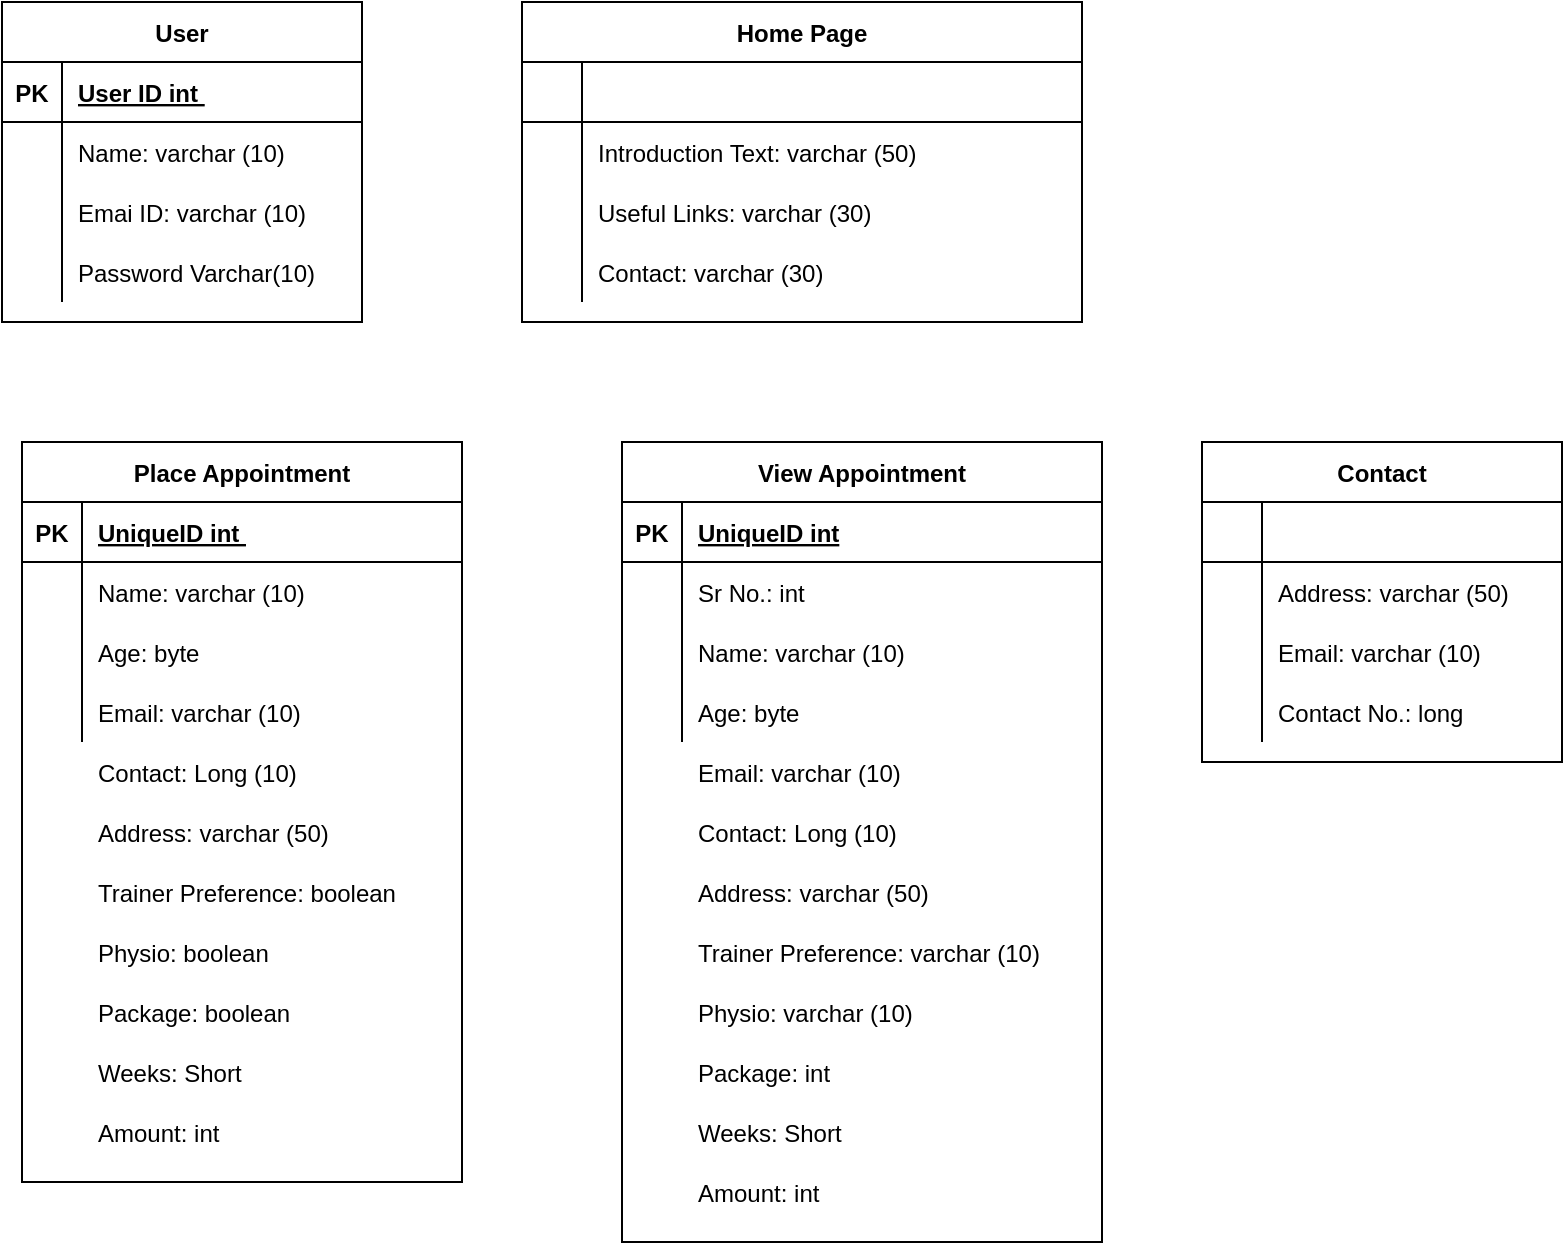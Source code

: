 <mxfile version="14.9.7" type="github">
  <diagram id="24LHwr3LPrmplzdwor-W" name="Page-1">
    <mxGraphModel dx="1038" dy="469" grid="1" gridSize="10" guides="1" tooltips="1" connect="1" arrows="1" fold="1" page="1" pageScale="1" pageWidth="850" pageHeight="1100" math="0" shadow="0">
      <root>
        <mxCell id="0" />
        <mxCell id="1" parent="0" />
        <mxCell id="-eeA9KjMYzKJ0V8_IV6V-1" value="User" style="shape=table;startSize=30;container=1;collapsible=1;childLayout=tableLayout;fixedRows=1;rowLines=0;fontStyle=1;align=center;resizeLast=1;" vertex="1" parent="1">
          <mxGeometry x="20" y="30" width="180" height="160" as="geometry" />
        </mxCell>
        <mxCell id="-eeA9KjMYzKJ0V8_IV6V-2" value="" style="shape=partialRectangle;collapsible=0;dropTarget=0;pointerEvents=0;fillColor=none;top=0;left=0;bottom=1;right=0;points=[[0,0.5],[1,0.5]];portConstraint=eastwest;" vertex="1" parent="-eeA9KjMYzKJ0V8_IV6V-1">
          <mxGeometry y="30" width="180" height="30" as="geometry" />
        </mxCell>
        <mxCell id="-eeA9KjMYzKJ0V8_IV6V-3" value="PK" style="shape=partialRectangle;connectable=0;fillColor=none;top=0;left=0;bottom=0;right=0;fontStyle=1;overflow=hidden;" vertex="1" parent="-eeA9KjMYzKJ0V8_IV6V-2">
          <mxGeometry width="30" height="30" as="geometry" />
        </mxCell>
        <mxCell id="-eeA9KjMYzKJ0V8_IV6V-4" value="User ID int " style="shape=partialRectangle;connectable=0;fillColor=none;top=0;left=0;bottom=0;right=0;align=left;spacingLeft=6;fontStyle=5;overflow=hidden;" vertex="1" parent="-eeA9KjMYzKJ0V8_IV6V-2">
          <mxGeometry x="30" width="150" height="30" as="geometry" />
        </mxCell>
        <mxCell id="-eeA9KjMYzKJ0V8_IV6V-5" value="" style="shape=partialRectangle;collapsible=0;dropTarget=0;pointerEvents=0;fillColor=none;top=0;left=0;bottom=0;right=0;points=[[0,0.5],[1,0.5]];portConstraint=eastwest;" vertex="1" parent="-eeA9KjMYzKJ0V8_IV6V-1">
          <mxGeometry y="60" width="180" height="30" as="geometry" />
        </mxCell>
        <mxCell id="-eeA9KjMYzKJ0V8_IV6V-6" value="" style="shape=partialRectangle;connectable=0;fillColor=none;top=0;left=0;bottom=0;right=0;editable=1;overflow=hidden;" vertex="1" parent="-eeA9KjMYzKJ0V8_IV6V-5">
          <mxGeometry width="30" height="30" as="geometry" />
        </mxCell>
        <mxCell id="-eeA9KjMYzKJ0V8_IV6V-7" value="Name: varchar (10)" style="shape=partialRectangle;connectable=0;fillColor=none;top=0;left=0;bottom=0;right=0;align=left;spacingLeft=6;overflow=hidden;" vertex="1" parent="-eeA9KjMYzKJ0V8_IV6V-5">
          <mxGeometry x="30" width="150" height="30" as="geometry" />
        </mxCell>
        <mxCell id="-eeA9KjMYzKJ0V8_IV6V-8" value="" style="shape=partialRectangle;collapsible=0;dropTarget=0;pointerEvents=0;fillColor=none;top=0;left=0;bottom=0;right=0;points=[[0,0.5],[1,0.5]];portConstraint=eastwest;" vertex="1" parent="-eeA9KjMYzKJ0V8_IV6V-1">
          <mxGeometry y="90" width="180" height="30" as="geometry" />
        </mxCell>
        <mxCell id="-eeA9KjMYzKJ0V8_IV6V-9" value="" style="shape=partialRectangle;connectable=0;fillColor=none;top=0;left=0;bottom=0;right=0;editable=1;overflow=hidden;" vertex="1" parent="-eeA9KjMYzKJ0V8_IV6V-8">
          <mxGeometry width="30" height="30" as="geometry" />
        </mxCell>
        <mxCell id="-eeA9KjMYzKJ0V8_IV6V-10" value="Emai ID: varchar (10)" style="shape=partialRectangle;connectable=0;fillColor=none;top=0;left=0;bottom=0;right=0;align=left;spacingLeft=6;overflow=hidden;" vertex="1" parent="-eeA9KjMYzKJ0V8_IV6V-8">
          <mxGeometry x="30" width="150" height="30" as="geometry" />
        </mxCell>
        <mxCell id="-eeA9KjMYzKJ0V8_IV6V-11" value="" style="shape=partialRectangle;collapsible=0;dropTarget=0;pointerEvents=0;fillColor=none;top=0;left=0;bottom=0;right=0;points=[[0,0.5],[1,0.5]];portConstraint=eastwest;" vertex="1" parent="-eeA9KjMYzKJ0V8_IV6V-1">
          <mxGeometry y="120" width="180" height="30" as="geometry" />
        </mxCell>
        <mxCell id="-eeA9KjMYzKJ0V8_IV6V-12" value="" style="shape=partialRectangle;connectable=0;fillColor=none;top=0;left=0;bottom=0;right=0;editable=1;overflow=hidden;" vertex="1" parent="-eeA9KjMYzKJ0V8_IV6V-11">
          <mxGeometry width="30" height="30" as="geometry" />
        </mxCell>
        <mxCell id="-eeA9KjMYzKJ0V8_IV6V-13" value="Password Varchar(10)" style="shape=partialRectangle;connectable=0;fillColor=none;top=0;left=0;bottom=0;right=0;align=left;spacingLeft=6;overflow=hidden;" vertex="1" parent="-eeA9KjMYzKJ0V8_IV6V-11">
          <mxGeometry x="30" width="150" height="30" as="geometry" />
        </mxCell>
        <mxCell id="-eeA9KjMYzKJ0V8_IV6V-14" value="Home Page" style="shape=table;startSize=30;container=1;collapsible=1;childLayout=tableLayout;fixedRows=1;rowLines=0;fontStyle=1;align=center;resizeLast=1;" vertex="1" parent="1">
          <mxGeometry x="280" y="30" width="280" height="160" as="geometry" />
        </mxCell>
        <mxCell id="-eeA9KjMYzKJ0V8_IV6V-15" value="" style="shape=partialRectangle;collapsible=0;dropTarget=0;pointerEvents=0;fillColor=none;top=0;left=0;bottom=1;right=0;points=[[0,0.5],[1,0.5]];portConstraint=eastwest;" vertex="1" parent="-eeA9KjMYzKJ0V8_IV6V-14">
          <mxGeometry y="30" width="280" height="30" as="geometry" />
        </mxCell>
        <mxCell id="-eeA9KjMYzKJ0V8_IV6V-16" value="" style="shape=partialRectangle;connectable=0;fillColor=none;top=0;left=0;bottom=0;right=0;fontStyle=1;overflow=hidden;" vertex="1" parent="-eeA9KjMYzKJ0V8_IV6V-15">
          <mxGeometry width="30" height="30" as="geometry" />
        </mxCell>
        <mxCell id="-eeA9KjMYzKJ0V8_IV6V-17" value="" style="shape=partialRectangle;connectable=0;fillColor=none;top=0;left=0;bottom=0;right=0;align=left;spacingLeft=6;fontStyle=5;overflow=hidden;" vertex="1" parent="-eeA9KjMYzKJ0V8_IV6V-15">
          <mxGeometry x="30" width="250" height="30" as="geometry" />
        </mxCell>
        <mxCell id="-eeA9KjMYzKJ0V8_IV6V-18" value="" style="shape=partialRectangle;collapsible=0;dropTarget=0;pointerEvents=0;fillColor=none;top=0;left=0;bottom=0;right=0;points=[[0,0.5],[1,0.5]];portConstraint=eastwest;" vertex="1" parent="-eeA9KjMYzKJ0V8_IV6V-14">
          <mxGeometry y="60" width="280" height="30" as="geometry" />
        </mxCell>
        <mxCell id="-eeA9KjMYzKJ0V8_IV6V-19" value="" style="shape=partialRectangle;connectable=0;fillColor=none;top=0;left=0;bottom=0;right=0;editable=1;overflow=hidden;" vertex="1" parent="-eeA9KjMYzKJ0V8_IV6V-18">
          <mxGeometry width="30" height="30" as="geometry" />
        </mxCell>
        <mxCell id="-eeA9KjMYzKJ0V8_IV6V-20" value="Introduction Text: varchar (50)" style="shape=partialRectangle;connectable=0;fillColor=none;top=0;left=0;bottom=0;right=0;align=left;spacingLeft=6;overflow=hidden;" vertex="1" parent="-eeA9KjMYzKJ0V8_IV6V-18">
          <mxGeometry x="30" width="250" height="30" as="geometry" />
        </mxCell>
        <mxCell id="-eeA9KjMYzKJ0V8_IV6V-21" value="" style="shape=partialRectangle;collapsible=0;dropTarget=0;pointerEvents=0;fillColor=none;top=0;left=0;bottom=0;right=0;points=[[0,0.5],[1,0.5]];portConstraint=eastwest;" vertex="1" parent="-eeA9KjMYzKJ0V8_IV6V-14">
          <mxGeometry y="90" width="280" height="30" as="geometry" />
        </mxCell>
        <mxCell id="-eeA9KjMYzKJ0V8_IV6V-22" value="" style="shape=partialRectangle;connectable=0;fillColor=none;top=0;left=0;bottom=0;right=0;editable=1;overflow=hidden;" vertex="1" parent="-eeA9KjMYzKJ0V8_IV6V-21">
          <mxGeometry width="30" height="30" as="geometry" />
        </mxCell>
        <mxCell id="-eeA9KjMYzKJ0V8_IV6V-23" value="Useful Links: varchar (30)" style="shape=partialRectangle;connectable=0;fillColor=none;top=0;left=0;bottom=0;right=0;align=left;spacingLeft=6;overflow=hidden;" vertex="1" parent="-eeA9KjMYzKJ0V8_IV6V-21">
          <mxGeometry x="30" width="250" height="30" as="geometry" />
        </mxCell>
        <mxCell id="-eeA9KjMYzKJ0V8_IV6V-24" value="" style="shape=partialRectangle;collapsible=0;dropTarget=0;pointerEvents=0;fillColor=none;top=0;left=0;bottom=0;right=0;points=[[0,0.5],[1,0.5]];portConstraint=eastwest;" vertex="1" parent="-eeA9KjMYzKJ0V8_IV6V-14">
          <mxGeometry y="120" width="280" height="30" as="geometry" />
        </mxCell>
        <mxCell id="-eeA9KjMYzKJ0V8_IV6V-25" value="" style="shape=partialRectangle;connectable=0;fillColor=none;top=0;left=0;bottom=0;right=0;editable=1;overflow=hidden;" vertex="1" parent="-eeA9KjMYzKJ0V8_IV6V-24">
          <mxGeometry width="30" height="30" as="geometry" />
        </mxCell>
        <mxCell id="-eeA9KjMYzKJ0V8_IV6V-26" value="Contact: varchar (30)" style="shape=partialRectangle;connectable=0;fillColor=none;top=0;left=0;bottom=0;right=0;align=left;spacingLeft=6;overflow=hidden;" vertex="1" parent="-eeA9KjMYzKJ0V8_IV6V-24">
          <mxGeometry x="30" width="250" height="30" as="geometry" />
        </mxCell>
        <mxCell id="-eeA9KjMYzKJ0V8_IV6V-28" value="Place Appointment" style="shape=table;startSize=30;container=1;collapsible=1;childLayout=tableLayout;fixedRows=1;rowLines=0;fontStyle=1;align=center;resizeLast=1;" vertex="1" parent="1">
          <mxGeometry x="30" y="250" width="220" height="370" as="geometry" />
        </mxCell>
        <mxCell id="-eeA9KjMYzKJ0V8_IV6V-29" value="" style="shape=partialRectangle;collapsible=0;dropTarget=0;pointerEvents=0;fillColor=none;top=0;left=0;bottom=1;right=0;points=[[0,0.5],[1,0.5]];portConstraint=eastwest;" vertex="1" parent="-eeA9KjMYzKJ0V8_IV6V-28">
          <mxGeometry y="30" width="220" height="30" as="geometry" />
        </mxCell>
        <mxCell id="-eeA9KjMYzKJ0V8_IV6V-30" value="PK" style="shape=partialRectangle;connectable=0;fillColor=none;top=0;left=0;bottom=0;right=0;fontStyle=1;overflow=hidden;" vertex="1" parent="-eeA9KjMYzKJ0V8_IV6V-29">
          <mxGeometry width="30" height="30" as="geometry" />
        </mxCell>
        <mxCell id="-eeA9KjMYzKJ0V8_IV6V-31" value="UniqueID int " style="shape=partialRectangle;connectable=0;fillColor=none;top=0;left=0;bottom=0;right=0;align=left;spacingLeft=6;fontStyle=5;overflow=hidden;" vertex="1" parent="-eeA9KjMYzKJ0V8_IV6V-29">
          <mxGeometry x="30" width="190" height="30" as="geometry" />
        </mxCell>
        <mxCell id="-eeA9KjMYzKJ0V8_IV6V-32" value="" style="shape=partialRectangle;collapsible=0;dropTarget=0;pointerEvents=0;fillColor=none;top=0;left=0;bottom=0;right=0;points=[[0,0.5],[1,0.5]];portConstraint=eastwest;" vertex="1" parent="-eeA9KjMYzKJ0V8_IV6V-28">
          <mxGeometry y="60" width="220" height="30" as="geometry" />
        </mxCell>
        <mxCell id="-eeA9KjMYzKJ0V8_IV6V-33" value="" style="shape=partialRectangle;connectable=0;fillColor=none;top=0;left=0;bottom=0;right=0;editable=1;overflow=hidden;" vertex="1" parent="-eeA9KjMYzKJ0V8_IV6V-32">
          <mxGeometry width="30" height="30" as="geometry" />
        </mxCell>
        <mxCell id="-eeA9KjMYzKJ0V8_IV6V-34" value="Name: varchar (10)" style="shape=partialRectangle;connectable=0;fillColor=none;top=0;left=0;bottom=0;right=0;align=left;spacingLeft=6;overflow=hidden;" vertex="1" parent="-eeA9KjMYzKJ0V8_IV6V-32">
          <mxGeometry x="30" width="190" height="30" as="geometry" />
        </mxCell>
        <mxCell id="-eeA9KjMYzKJ0V8_IV6V-35" value="" style="shape=partialRectangle;collapsible=0;dropTarget=0;pointerEvents=0;fillColor=none;top=0;left=0;bottom=0;right=0;points=[[0,0.5],[1,0.5]];portConstraint=eastwest;" vertex="1" parent="-eeA9KjMYzKJ0V8_IV6V-28">
          <mxGeometry y="90" width="220" height="30" as="geometry" />
        </mxCell>
        <mxCell id="-eeA9KjMYzKJ0V8_IV6V-36" value="" style="shape=partialRectangle;connectable=0;fillColor=none;top=0;left=0;bottom=0;right=0;editable=1;overflow=hidden;" vertex="1" parent="-eeA9KjMYzKJ0V8_IV6V-35">
          <mxGeometry width="30" height="30" as="geometry" />
        </mxCell>
        <mxCell id="-eeA9KjMYzKJ0V8_IV6V-37" value="Age: byte" style="shape=partialRectangle;connectable=0;fillColor=none;top=0;left=0;bottom=0;right=0;align=left;spacingLeft=6;overflow=hidden;" vertex="1" parent="-eeA9KjMYzKJ0V8_IV6V-35">
          <mxGeometry x="30" width="190" height="30" as="geometry" />
        </mxCell>
        <mxCell id="-eeA9KjMYzKJ0V8_IV6V-38" value="" style="shape=partialRectangle;collapsible=0;dropTarget=0;pointerEvents=0;fillColor=none;top=0;left=0;bottom=0;right=0;points=[[0,0.5],[1,0.5]];portConstraint=eastwest;" vertex="1" parent="-eeA9KjMYzKJ0V8_IV6V-28">
          <mxGeometry y="120" width="220" height="30" as="geometry" />
        </mxCell>
        <mxCell id="-eeA9KjMYzKJ0V8_IV6V-39" value="" style="shape=partialRectangle;connectable=0;fillColor=none;top=0;left=0;bottom=0;right=0;editable=1;overflow=hidden;" vertex="1" parent="-eeA9KjMYzKJ0V8_IV6V-38">
          <mxGeometry width="30" height="30" as="geometry" />
        </mxCell>
        <mxCell id="-eeA9KjMYzKJ0V8_IV6V-40" value="Email: varchar (10)" style="shape=partialRectangle;connectable=0;fillColor=none;top=0;left=0;bottom=0;right=0;align=left;spacingLeft=6;overflow=hidden;" vertex="1" parent="-eeA9KjMYzKJ0V8_IV6V-38">
          <mxGeometry x="30" width="190" height="30" as="geometry" />
        </mxCell>
        <mxCell id="-eeA9KjMYzKJ0V8_IV6V-41" value="Contact: Long (10)" style="shape=partialRectangle;connectable=0;fillColor=none;top=0;left=0;bottom=0;right=0;align=left;spacingLeft=6;overflow=hidden;" vertex="1" parent="1">
          <mxGeometry x="60" y="400" width="150" height="30" as="geometry" />
        </mxCell>
        <mxCell id="-eeA9KjMYzKJ0V8_IV6V-42" value="Address: varchar (50)" style="shape=partialRectangle;connectable=0;fillColor=none;top=0;left=0;bottom=0;right=0;align=left;spacingLeft=6;overflow=hidden;" vertex="1" parent="1">
          <mxGeometry x="60" y="430" width="150" height="30" as="geometry" />
        </mxCell>
        <mxCell id="-eeA9KjMYzKJ0V8_IV6V-43" value="Trainer Preference: boolean" style="shape=partialRectangle;connectable=0;fillColor=none;top=0;left=0;bottom=0;right=0;align=left;spacingLeft=6;overflow=hidden;" vertex="1" parent="1">
          <mxGeometry x="60" y="460" width="170" height="30" as="geometry" />
        </mxCell>
        <mxCell id="-eeA9KjMYzKJ0V8_IV6V-44" value="Physio: boolean" style="shape=partialRectangle;connectable=0;fillColor=none;top=0;left=0;bottom=0;right=0;align=left;spacingLeft=6;overflow=hidden;" vertex="1" parent="1">
          <mxGeometry x="60" y="490" width="150" height="30" as="geometry" />
        </mxCell>
        <mxCell id="-eeA9KjMYzKJ0V8_IV6V-45" value="Package: boolean" style="shape=partialRectangle;connectable=0;fillColor=none;top=0;left=0;bottom=0;right=0;align=left;spacingLeft=6;overflow=hidden;" vertex="1" parent="1">
          <mxGeometry x="60" y="520" width="150" height="30" as="geometry" />
        </mxCell>
        <mxCell id="-eeA9KjMYzKJ0V8_IV6V-46" value="Weeks: Short" style="shape=partialRectangle;connectable=0;fillColor=none;top=0;left=0;bottom=0;right=0;align=left;spacingLeft=6;overflow=hidden;" vertex="1" parent="1">
          <mxGeometry x="60" y="550" width="150" height="30" as="geometry" />
        </mxCell>
        <mxCell id="-eeA9KjMYzKJ0V8_IV6V-47" value="Amount: int" style="shape=partialRectangle;connectable=0;fillColor=none;top=0;left=0;bottom=0;right=0;align=left;spacingLeft=6;overflow=hidden;" vertex="1" parent="1">
          <mxGeometry x="60" y="580" width="150" height="30" as="geometry" />
        </mxCell>
        <mxCell id="-eeA9KjMYzKJ0V8_IV6V-48" value="View Appointment" style="shape=table;startSize=30;container=1;collapsible=1;childLayout=tableLayout;fixedRows=1;rowLines=0;fontStyle=1;align=center;resizeLast=1;" vertex="1" parent="1">
          <mxGeometry x="330" y="250" width="240" height="400" as="geometry" />
        </mxCell>
        <mxCell id="-eeA9KjMYzKJ0V8_IV6V-49" value="" style="shape=partialRectangle;collapsible=0;dropTarget=0;pointerEvents=0;fillColor=none;top=0;left=0;bottom=1;right=0;points=[[0,0.5],[1,0.5]];portConstraint=eastwest;" vertex="1" parent="-eeA9KjMYzKJ0V8_IV6V-48">
          <mxGeometry y="30" width="240" height="30" as="geometry" />
        </mxCell>
        <mxCell id="-eeA9KjMYzKJ0V8_IV6V-50" value="PK" style="shape=partialRectangle;connectable=0;fillColor=none;top=0;left=0;bottom=0;right=0;fontStyle=1;overflow=hidden;" vertex="1" parent="-eeA9KjMYzKJ0V8_IV6V-49">
          <mxGeometry width="30" height="30" as="geometry" />
        </mxCell>
        <mxCell id="-eeA9KjMYzKJ0V8_IV6V-51" value="UniqueID int" style="shape=partialRectangle;connectable=0;fillColor=none;top=0;left=0;bottom=0;right=0;align=left;spacingLeft=6;fontStyle=5;overflow=hidden;" vertex="1" parent="-eeA9KjMYzKJ0V8_IV6V-49">
          <mxGeometry x="30" width="210" height="30" as="geometry" />
        </mxCell>
        <mxCell id="-eeA9KjMYzKJ0V8_IV6V-52" value="" style="shape=partialRectangle;collapsible=0;dropTarget=0;pointerEvents=0;fillColor=none;top=0;left=0;bottom=0;right=0;points=[[0,0.5],[1,0.5]];portConstraint=eastwest;" vertex="1" parent="-eeA9KjMYzKJ0V8_IV6V-48">
          <mxGeometry y="60" width="240" height="30" as="geometry" />
        </mxCell>
        <mxCell id="-eeA9KjMYzKJ0V8_IV6V-53" value="" style="shape=partialRectangle;connectable=0;fillColor=none;top=0;left=0;bottom=0;right=0;editable=1;overflow=hidden;" vertex="1" parent="-eeA9KjMYzKJ0V8_IV6V-52">
          <mxGeometry width="30" height="30" as="geometry" />
        </mxCell>
        <mxCell id="-eeA9KjMYzKJ0V8_IV6V-54" value="Sr No.: int" style="shape=partialRectangle;connectable=0;fillColor=none;top=0;left=0;bottom=0;right=0;align=left;spacingLeft=6;overflow=hidden;" vertex="1" parent="-eeA9KjMYzKJ0V8_IV6V-52">
          <mxGeometry x="30" width="210" height="30" as="geometry" />
        </mxCell>
        <mxCell id="-eeA9KjMYzKJ0V8_IV6V-55" value="" style="shape=partialRectangle;collapsible=0;dropTarget=0;pointerEvents=0;fillColor=none;top=0;left=0;bottom=0;right=0;points=[[0,0.5],[1,0.5]];portConstraint=eastwest;" vertex="1" parent="-eeA9KjMYzKJ0V8_IV6V-48">
          <mxGeometry y="90" width="240" height="30" as="geometry" />
        </mxCell>
        <mxCell id="-eeA9KjMYzKJ0V8_IV6V-56" value="" style="shape=partialRectangle;connectable=0;fillColor=none;top=0;left=0;bottom=0;right=0;editable=1;overflow=hidden;" vertex="1" parent="-eeA9KjMYzKJ0V8_IV6V-55">
          <mxGeometry width="30" height="30" as="geometry" />
        </mxCell>
        <mxCell id="-eeA9KjMYzKJ0V8_IV6V-57" value="Name: varchar (10)" style="shape=partialRectangle;connectable=0;fillColor=none;top=0;left=0;bottom=0;right=0;align=left;spacingLeft=6;overflow=hidden;" vertex="1" parent="-eeA9KjMYzKJ0V8_IV6V-55">
          <mxGeometry x="30" width="210" height="30" as="geometry" />
        </mxCell>
        <mxCell id="-eeA9KjMYzKJ0V8_IV6V-58" value="" style="shape=partialRectangle;collapsible=0;dropTarget=0;pointerEvents=0;fillColor=none;top=0;left=0;bottom=0;right=0;points=[[0,0.5],[1,0.5]];portConstraint=eastwest;" vertex="1" parent="-eeA9KjMYzKJ0V8_IV6V-48">
          <mxGeometry y="120" width="240" height="30" as="geometry" />
        </mxCell>
        <mxCell id="-eeA9KjMYzKJ0V8_IV6V-59" value="" style="shape=partialRectangle;connectable=0;fillColor=none;top=0;left=0;bottom=0;right=0;editable=1;overflow=hidden;" vertex="1" parent="-eeA9KjMYzKJ0V8_IV6V-58">
          <mxGeometry width="30" height="30" as="geometry" />
        </mxCell>
        <mxCell id="-eeA9KjMYzKJ0V8_IV6V-60" value="Age: byte" style="shape=partialRectangle;connectable=0;fillColor=none;top=0;left=0;bottom=0;right=0;align=left;spacingLeft=6;overflow=hidden;" vertex="1" parent="-eeA9KjMYzKJ0V8_IV6V-58">
          <mxGeometry x="30" width="210" height="30" as="geometry" />
        </mxCell>
        <mxCell id="-eeA9KjMYzKJ0V8_IV6V-61" value="Email: varchar (10)" style="shape=partialRectangle;connectable=0;fillColor=none;top=0;left=0;bottom=0;right=0;align=left;spacingLeft=6;overflow=hidden;" vertex="1" parent="1">
          <mxGeometry x="360" y="400" width="150" height="30" as="geometry" />
        </mxCell>
        <mxCell id="-eeA9KjMYzKJ0V8_IV6V-62" value="Contact: Long (10)" style="shape=partialRectangle;connectable=0;fillColor=none;top=0;left=0;bottom=0;right=0;align=left;spacingLeft=6;overflow=hidden;" vertex="1" parent="1">
          <mxGeometry x="360" y="430" width="150" height="30" as="geometry" />
        </mxCell>
        <mxCell id="-eeA9KjMYzKJ0V8_IV6V-63" value="Address: varchar (50)" style="shape=partialRectangle;connectable=0;fillColor=none;top=0;left=0;bottom=0;right=0;align=left;spacingLeft=6;overflow=hidden;" vertex="1" parent="1">
          <mxGeometry x="360" y="460" width="150" height="30" as="geometry" />
        </mxCell>
        <mxCell id="-eeA9KjMYzKJ0V8_IV6V-64" value="Trainer Preference: varchar (10)" style="shape=partialRectangle;connectable=0;fillColor=none;top=0;left=0;bottom=0;right=0;align=left;spacingLeft=6;overflow=hidden;" vertex="1" parent="1">
          <mxGeometry x="360" y="490" width="180" height="30" as="geometry" />
        </mxCell>
        <mxCell id="-eeA9KjMYzKJ0V8_IV6V-65" value="Physio: varchar (10)" style="shape=partialRectangle;connectable=0;fillColor=none;top=0;left=0;bottom=0;right=0;align=left;spacingLeft=6;overflow=hidden;" vertex="1" parent="1">
          <mxGeometry x="360" y="520" width="150" height="30" as="geometry" />
        </mxCell>
        <mxCell id="-eeA9KjMYzKJ0V8_IV6V-66" value="Package: int" style="shape=partialRectangle;connectable=0;fillColor=none;top=0;left=0;bottom=0;right=0;align=left;spacingLeft=6;overflow=hidden;" vertex="1" parent="1">
          <mxGeometry x="360" y="550" width="150" height="30" as="geometry" />
        </mxCell>
        <mxCell id="-eeA9KjMYzKJ0V8_IV6V-67" value="Weeks: Short" style="shape=partialRectangle;connectable=0;fillColor=none;top=0;left=0;bottom=0;right=0;align=left;spacingLeft=6;overflow=hidden;" vertex="1" parent="1">
          <mxGeometry x="360" y="580" width="150" height="30" as="geometry" />
        </mxCell>
        <mxCell id="-eeA9KjMYzKJ0V8_IV6V-68" value="Amount: int" style="shape=partialRectangle;connectable=0;fillColor=none;top=0;left=0;bottom=0;right=0;align=left;spacingLeft=6;overflow=hidden;" vertex="1" parent="1">
          <mxGeometry x="360" y="610" width="150" height="30" as="geometry" />
        </mxCell>
        <mxCell id="-eeA9KjMYzKJ0V8_IV6V-69" value="Contact" style="shape=table;startSize=30;container=1;collapsible=1;childLayout=tableLayout;fixedRows=1;rowLines=0;fontStyle=1;align=center;resizeLast=1;" vertex="1" parent="1">
          <mxGeometry x="620" y="250" width="180" height="160" as="geometry" />
        </mxCell>
        <mxCell id="-eeA9KjMYzKJ0V8_IV6V-70" value="" style="shape=partialRectangle;collapsible=0;dropTarget=0;pointerEvents=0;fillColor=none;top=0;left=0;bottom=1;right=0;points=[[0,0.5],[1,0.5]];portConstraint=eastwest;" vertex="1" parent="-eeA9KjMYzKJ0V8_IV6V-69">
          <mxGeometry y="30" width="180" height="30" as="geometry" />
        </mxCell>
        <mxCell id="-eeA9KjMYzKJ0V8_IV6V-71" value="" style="shape=partialRectangle;connectable=0;fillColor=none;top=0;left=0;bottom=0;right=0;fontStyle=1;overflow=hidden;" vertex="1" parent="-eeA9KjMYzKJ0V8_IV6V-70">
          <mxGeometry width="30" height="30" as="geometry" />
        </mxCell>
        <mxCell id="-eeA9KjMYzKJ0V8_IV6V-72" value="" style="shape=partialRectangle;connectable=0;fillColor=none;top=0;left=0;bottom=0;right=0;align=left;spacingLeft=6;fontStyle=5;overflow=hidden;" vertex="1" parent="-eeA9KjMYzKJ0V8_IV6V-70">
          <mxGeometry x="30" width="150" height="30" as="geometry" />
        </mxCell>
        <mxCell id="-eeA9KjMYzKJ0V8_IV6V-73" value="" style="shape=partialRectangle;collapsible=0;dropTarget=0;pointerEvents=0;fillColor=none;top=0;left=0;bottom=0;right=0;points=[[0,0.5],[1,0.5]];portConstraint=eastwest;" vertex="1" parent="-eeA9KjMYzKJ0V8_IV6V-69">
          <mxGeometry y="60" width="180" height="30" as="geometry" />
        </mxCell>
        <mxCell id="-eeA9KjMYzKJ0V8_IV6V-74" value="" style="shape=partialRectangle;connectable=0;fillColor=none;top=0;left=0;bottom=0;right=0;editable=1;overflow=hidden;" vertex="1" parent="-eeA9KjMYzKJ0V8_IV6V-73">
          <mxGeometry width="30" height="30" as="geometry" />
        </mxCell>
        <mxCell id="-eeA9KjMYzKJ0V8_IV6V-75" value="Address: varchar (50)" style="shape=partialRectangle;connectable=0;fillColor=none;top=0;left=0;bottom=0;right=0;align=left;spacingLeft=6;overflow=hidden;" vertex="1" parent="-eeA9KjMYzKJ0V8_IV6V-73">
          <mxGeometry x="30" width="150" height="30" as="geometry" />
        </mxCell>
        <mxCell id="-eeA9KjMYzKJ0V8_IV6V-76" value="" style="shape=partialRectangle;collapsible=0;dropTarget=0;pointerEvents=0;fillColor=none;top=0;left=0;bottom=0;right=0;points=[[0,0.5],[1,0.5]];portConstraint=eastwest;" vertex="1" parent="-eeA9KjMYzKJ0V8_IV6V-69">
          <mxGeometry y="90" width="180" height="30" as="geometry" />
        </mxCell>
        <mxCell id="-eeA9KjMYzKJ0V8_IV6V-77" value="" style="shape=partialRectangle;connectable=0;fillColor=none;top=0;left=0;bottom=0;right=0;editable=1;overflow=hidden;" vertex="1" parent="-eeA9KjMYzKJ0V8_IV6V-76">
          <mxGeometry width="30" height="30" as="geometry" />
        </mxCell>
        <mxCell id="-eeA9KjMYzKJ0V8_IV6V-78" value="Email: varchar (10)" style="shape=partialRectangle;connectable=0;fillColor=none;top=0;left=0;bottom=0;right=0;align=left;spacingLeft=6;overflow=hidden;" vertex="1" parent="-eeA9KjMYzKJ0V8_IV6V-76">
          <mxGeometry x="30" width="150" height="30" as="geometry" />
        </mxCell>
        <mxCell id="-eeA9KjMYzKJ0V8_IV6V-79" value="" style="shape=partialRectangle;collapsible=0;dropTarget=0;pointerEvents=0;fillColor=none;top=0;left=0;bottom=0;right=0;points=[[0,0.5],[1,0.5]];portConstraint=eastwest;" vertex="1" parent="-eeA9KjMYzKJ0V8_IV6V-69">
          <mxGeometry y="120" width="180" height="30" as="geometry" />
        </mxCell>
        <mxCell id="-eeA9KjMYzKJ0V8_IV6V-80" value="" style="shape=partialRectangle;connectable=0;fillColor=none;top=0;left=0;bottom=0;right=0;editable=1;overflow=hidden;" vertex="1" parent="-eeA9KjMYzKJ0V8_IV6V-79">
          <mxGeometry width="30" height="30" as="geometry" />
        </mxCell>
        <mxCell id="-eeA9KjMYzKJ0V8_IV6V-81" value="Contact No.: long" style="shape=partialRectangle;connectable=0;fillColor=none;top=0;left=0;bottom=0;right=0;align=left;spacingLeft=6;overflow=hidden;" vertex="1" parent="-eeA9KjMYzKJ0V8_IV6V-79">
          <mxGeometry x="30" width="150" height="30" as="geometry" />
        </mxCell>
      </root>
    </mxGraphModel>
  </diagram>
</mxfile>
